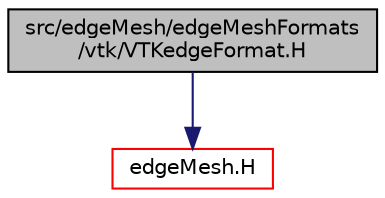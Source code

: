 digraph "src/edgeMesh/edgeMeshFormats/vtk/VTKedgeFormat.H"
{
  bgcolor="transparent";
  edge [fontname="Helvetica",fontsize="10",labelfontname="Helvetica",labelfontsize="10"];
  node [fontname="Helvetica",fontsize="10",shape=record];
  Node0 [label="src/edgeMesh/edgeMeshFormats\l/vtk/VTKedgeFormat.H",height=0.2,width=0.4,color="black", fillcolor="grey75", style="filled", fontcolor="black"];
  Node0 -> Node1 [color="midnightblue",fontsize="10",style="solid",fontname="Helvetica"];
  Node1 [label="edgeMesh.H",height=0.2,width=0.4,color="red",URL="$a00923.html"];
}
